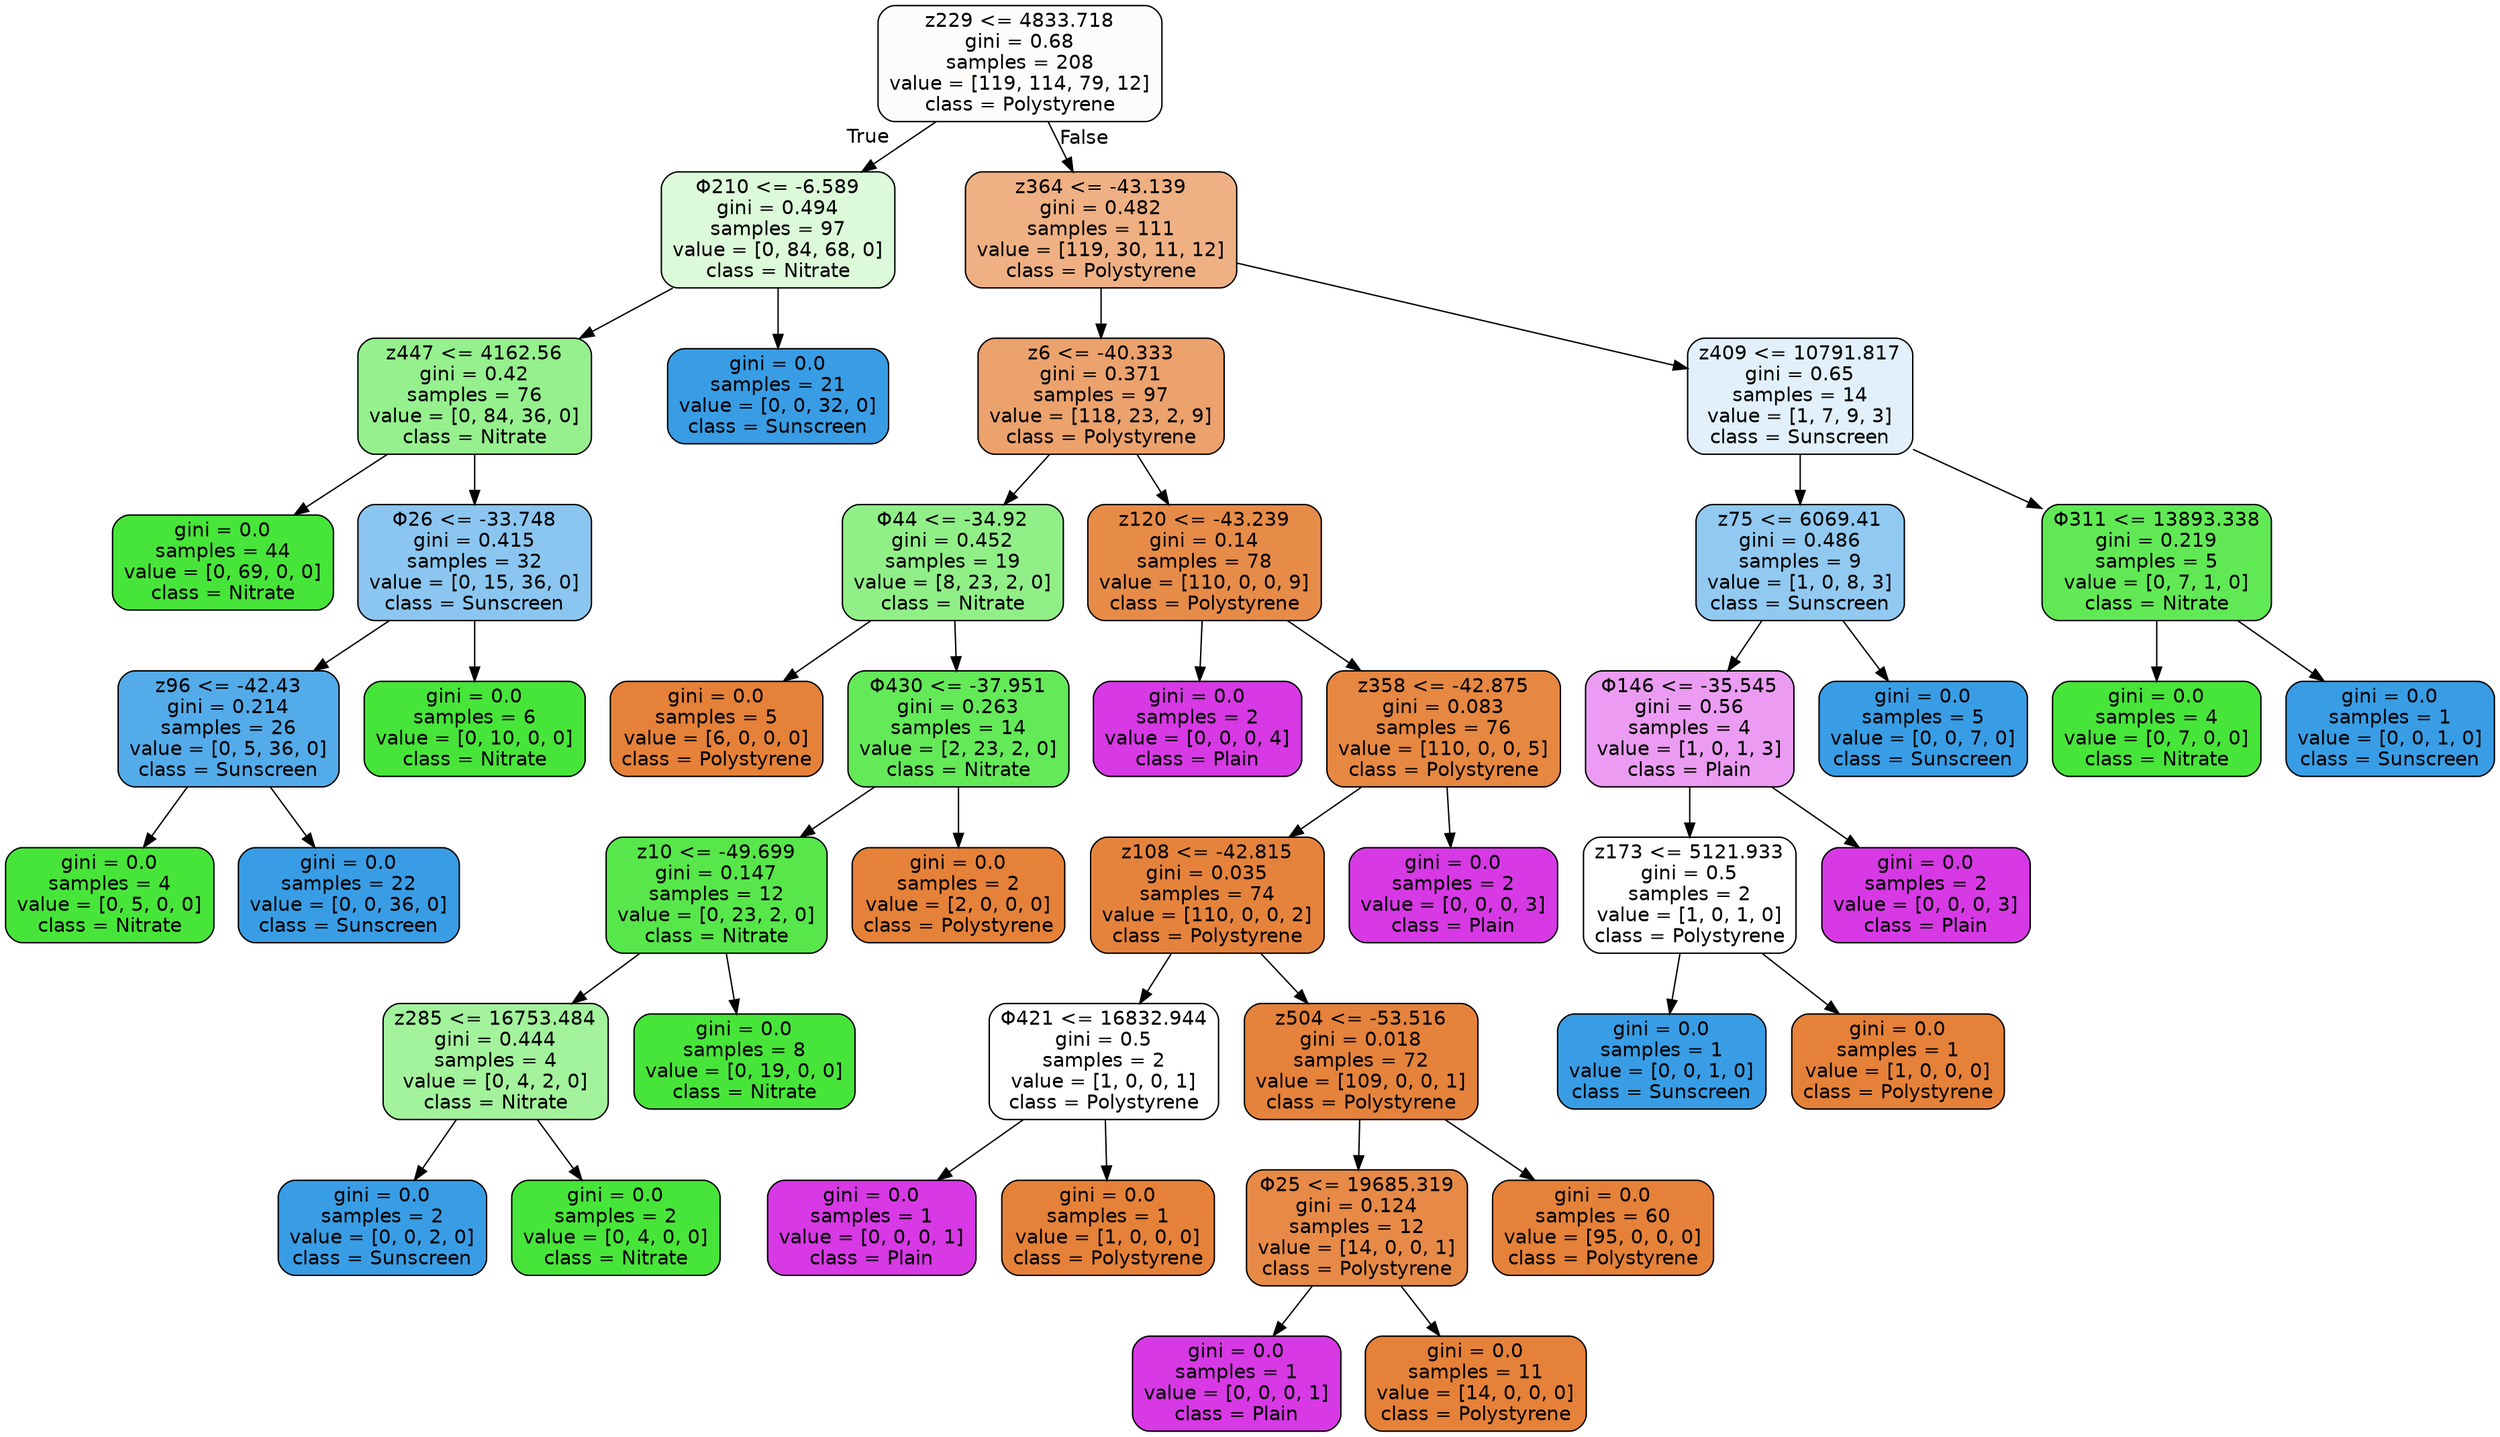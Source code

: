 digraph Tree {
node [shape=box, style="filled, rounded", color="black", fontname="helvetica"] ;
edge [fontname="helvetica"] ;
0 [label="z229 <= 4833.718\ngini = 0.68\nsamples = 208\nvalue = [119, 114, 79, 12]\nclass = Polystyrene", fillcolor="#fefcfa"] ;
1 [label="Φ210 <= -6.589\ngini = 0.494\nsamples = 97\nvalue = [0, 84, 68, 0]\nclass = Nitrate", fillcolor="#dcfad9"] ;
0 -> 1 [labeldistance=2.5, labelangle=45, headlabel="True"] ;
2 [label="z447 <= 4162.56\ngini = 0.42\nsamples = 76\nvalue = [0, 84, 36, 0]\nclass = Nitrate", fillcolor="#96f08e"] ;
1 -> 2 ;
3 [label="gini = 0.0\nsamples = 44\nvalue = [0, 69, 0, 0]\nclass = Nitrate", fillcolor="#47e539"] ;
2 -> 3 ;
4 [label="Φ26 <= -33.748\ngini = 0.415\nsamples = 32\nvalue = [0, 15, 36, 0]\nclass = Sunscreen", fillcolor="#8bc6f0"] ;
2 -> 4 ;
5 [label="z96 <= -42.43\ngini = 0.214\nsamples = 26\nvalue = [0, 5, 36, 0]\nclass = Sunscreen", fillcolor="#54abe9"] ;
4 -> 5 ;
6 [label="gini = 0.0\nsamples = 4\nvalue = [0, 5, 0, 0]\nclass = Nitrate", fillcolor="#47e539"] ;
5 -> 6 ;
7 [label="gini = 0.0\nsamples = 22\nvalue = [0, 0, 36, 0]\nclass = Sunscreen", fillcolor="#399de5"] ;
5 -> 7 ;
8 [label="gini = 0.0\nsamples = 6\nvalue = [0, 10, 0, 0]\nclass = Nitrate", fillcolor="#47e539"] ;
4 -> 8 ;
9 [label="gini = 0.0\nsamples = 21\nvalue = [0, 0, 32, 0]\nclass = Sunscreen", fillcolor="#399de5"] ;
1 -> 9 ;
10 [label="z364 <= -43.139\ngini = 0.482\nsamples = 111\nvalue = [119, 30, 11, 12]\nclass = Polystyrene", fillcolor="#efb083"] ;
0 -> 10 [labeldistance=2.5, labelangle=-45, headlabel="False"] ;
11 [label="z6 <= -40.333\ngini = 0.371\nsamples = 97\nvalue = [118, 23, 2, 9]\nclass = Polystyrene", fillcolor="#eca26d"] ;
10 -> 11 ;
12 [label="Φ44 <= -34.92\ngini = 0.452\nsamples = 19\nvalue = [8, 23, 2, 0]\nclass = Nitrate", fillcolor="#91ef88"] ;
11 -> 12 ;
13 [label="gini = 0.0\nsamples = 5\nvalue = [6, 0, 0, 0]\nclass = Polystyrene", fillcolor="#e58139"] ;
12 -> 13 ;
14 [label="Φ430 <= -37.951\ngini = 0.263\nsamples = 14\nvalue = [2, 23, 2, 0]\nclass = Nitrate", fillcolor="#64e959"] ;
12 -> 14 ;
15 [label="z10 <= -49.699\ngini = 0.147\nsamples = 12\nvalue = [0, 23, 2, 0]\nclass = Nitrate", fillcolor="#57e74a"] ;
14 -> 15 ;
16 [label="z285 <= 16753.484\ngini = 0.444\nsamples = 4\nvalue = [0, 4, 2, 0]\nclass = Nitrate", fillcolor="#a3f29c"] ;
15 -> 16 ;
17 [label="gini = 0.0\nsamples = 2\nvalue = [0, 0, 2, 0]\nclass = Sunscreen", fillcolor="#399de5"] ;
16 -> 17 ;
18 [label="gini = 0.0\nsamples = 2\nvalue = [0, 4, 0, 0]\nclass = Nitrate", fillcolor="#47e539"] ;
16 -> 18 ;
19 [label="gini = 0.0\nsamples = 8\nvalue = [0, 19, 0, 0]\nclass = Nitrate", fillcolor="#47e539"] ;
15 -> 19 ;
20 [label="gini = 0.0\nsamples = 2\nvalue = [2, 0, 0, 0]\nclass = Polystyrene", fillcolor="#e58139"] ;
14 -> 20 ;
21 [label="z120 <= -43.239\ngini = 0.14\nsamples = 78\nvalue = [110, 0, 0, 9]\nclass = Polystyrene", fillcolor="#e78b49"] ;
11 -> 21 ;
22 [label="gini = 0.0\nsamples = 2\nvalue = [0, 0, 0, 4]\nclass = Plain", fillcolor="#d739e5"] ;
21 -> 22 ;
23 [label="z358 <= -42.875\ngini = 0.083\nsamples = 76\nvalue = [110, 0, 0, 5]\nclass = Polystyrene", fillcolor="#e68742"] ;
21 -> 23 ;
24 [label="z108 <= -42.815\ngini = 0.035\nsamples = 74\nvalue = [110, 0, 0, 2]\nclass = Polystyrene", fillcolor="#e5833d"] ;
23 -> 24 ;
25 [label="Φ421 <= 16832.944\ngini = 0.5\nsamples = 2\nvalue = [1, 0, 0, 1]\nclass = Polystyrene", fillcolor="#ffffff"] ;
24 -> 25 ;
26 [label="gini = 0.0\nsamples = 1\nvalue = [0, 0, 0, 1]\nclass = Plain", fillcolor="#d739e5"] ;
25 -> 26 ;
27 [label="gini = 0.0\nsamples = 1\nvalue = [1, 0, 0, 0]\nclass = Polystyrene", fillcolor="#e58139"] ;
25 -> 27 ;
28 [label="z504 <= -53.516\ngini = 0.018\nsamples = 72\nvalue = [109, 0, 0, 1]\nclass = Polystyrene", fillcolor="#e5823b"] ;
24 -> 28 ;
29 [label="Φ25 <= 19685.319\ngini = 0.124\nsamples = 12\nvalue = [14, 0, 0, 1]\nclass = Polystyrene", fillcolor="#e78a47"] ;
28 -> 29 ;
30 [label="gini = 0.0\nsamples = 1\nvalue = [0, 0, 0, 1]\nclass = Plain", fillcolor="#d739e5"] ;
29 -> 30 ;
31 [label="gini = 0.0\nsamples = 11\nvalue = [14, 0, 0, 0]\nclass = Polystyrene", fillcolor="#e58139"] ;
29 -> 31 ;
32 [label="gini = 0.0\nsamples = 60\nvalue = [95, 0, 0, 0]\nclass = Polystyrene", fillcolor="#e58139"] ;
28 -> 32 ;
33 [label="gini = 0.0\nsamples = 2\nvalue = [0, 0, 0, 3]\nclass = Plain", fillcolor="#d739e5"] ;
23 -> 33 ;
34 [label="z409 <= 10791.817\ngini = 0.65\nsamples = 14\nvalue = [1, 7, 9, 3]\nclass = Sunscreen", fillcolor="#e1f0fb"] ;
10 -> 34 ;
35 [label="z75 <= 6069.41\ngini = 0.486\nsamples = 9\nvalue = [1, 0, 8, 3]\nclass = Sunscreen", fillcolor="#91c9f1"] ;
34 -> 35 ;
36 [label="Φ146 <= -35.545\ngini = 0.56\nsamples = 4\nvalue = [1, 0, 1, 3]\nclass = Plain", fillcolor="#eb9cf2"] ;
35 -> 36 ;
37 [label="z173 <= 5121.933\ngini = 0.5\nsamples = 2\nvalue = [1, 0, 1, 0]\nclass = Polystyrene", fillcolor="#ffffff"] ;
36 -> 37 ;
38 [label="gini = 0.0\nsamples = 1\nvalue = [0, 0, 1, 0]\nclass = Sunscreen", fillcolor="#399de5"] ;
37 -> 38 ;
39 [label="gini = 0.0\nsamples = 1\nvalue = [1, 0, 0, 0]\nclass = Polystyrene", fillcolor="#e58139"] ;
37 -> 39 ;
40 [label="gini = 0.0\nsamples = 2\nvalue = [0, 0, 0, 3]\nclass = Plain", fillcolor="#d739e5"] ;
36 -> 40 ;
41 [label="gini = 0.0\nsamples = 5\nvalue = [0, 0, 7, 0]\nclass = Sunscreen", fillcolor="#399de5"] ;
35 -> 41 ;
42 [label="Φ311 <= 13893.338\ngini = 0.219\nsamples = 5\nvalue = [0, 7, 1, 0]\nclass = Nitrate", fillcolor="#61e955"] ;
34 -> 42 ;
43 [label="gini = 0.0\nsamples = 4\nvalue = [0, 7, 0, 0]\nclass = Nitrate", fillcolor="#47e539"] ;
42 -> 43 ;
44 [label="gini = 0.0\nsamples = 1\nvalue = [0, 0, 1, 0]\nclass = Sunscreen", fillcolor="#399de5"] ;
42 -> 44 ;
}